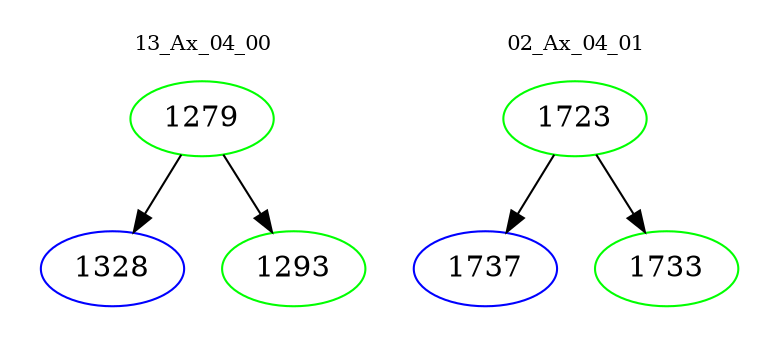 digraph{
subgraph cluster_0 {
color = white
label = "13_Ax_04_00";
fontsize=10;
T0_1279 [label="1279", color="green"]
T0_1279 -> T0_1328 [color="black"]
T0_1328 [label="1328", color="blue"]
T0_1279 -> T0_1293 [color="black"]
T0_1293 [label="1293", color="green"]
}
subgraph cluster_1 {
color = white
label = "02_Ax_04_01";
fontsize=10;
T1_1723 [label="1723", color="green"]
T1_1723 -> T1_1737 [color="black"]
T1_1737 [label="1737", color="blue"]
T1_1723 -> T1_1733 [color="black"]
T1_1733 [label="1733", color="green"]
}
}
